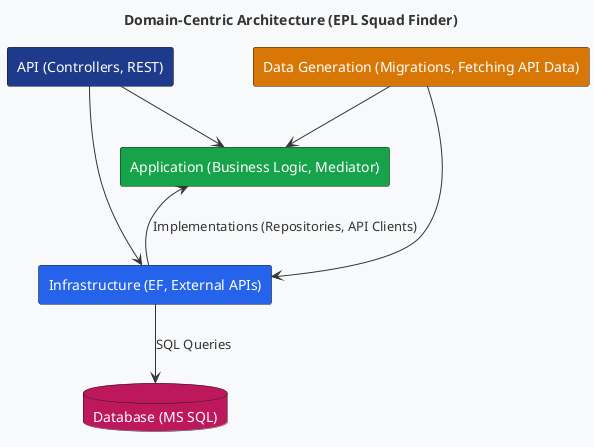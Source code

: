 @startuml high_level_architecture
skinparam BackgroundColor #F8F9FA
skinparam ArrowColor #333333
skinparam DefaultFontColor #333333
skinparam RectangleFontColor white
skinparam DatabaseFontColor white
skinparam Shadowing false

rectangle "API (Controllers, REST)" as API #1E3A8A
rectangle "Application (Business Logic, Mediator)" as Application #16A34A
rectangle "Infrastructure (EF, External APIs)" as Infrastructure #2563EB
rectangle "Data Generation (Migrations, Fetching API Data)" as DataGen #D97706
database "Database (MS SQL)" as DB #BE185D

API -down-> Application 
API -down-> Infrastructure

DataGen -down-> Application 
DataGen -down-> Infrastructure

Infrastructure -down-> DB : SQL Queries
Infrastructure -up-> Application : Implementations (Repositories, API Clients)

title Domain-Centric Architecture (EPL Squad Finder)
@enduml
